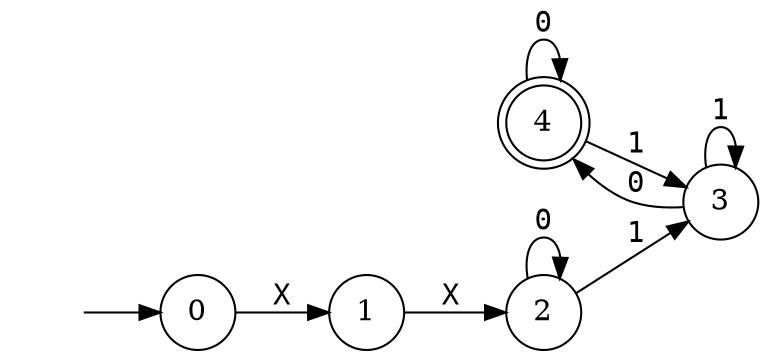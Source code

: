 digraph MONA_DFA {
 rankdir = LR;
 center = true;
 size = "7.5,10.5";
 edge [fontname = Courier];
 node [height = .5, width = .5];
 node [shape = doublecircle]; 4;
 node [shape = circle]; 0; 1; 2; 3;
 node [shape = box];
 init [shape = plaintext, label = ""];
 init -> 0;
 0 -> 1 [label="X"];
 1 -> 2 [label="X"];
 2 -> 2 [label="0"];
 2 -> 3 [label="1"];
 3 -> 3 [label="1"];
 3 -> 4 [label="0"];
 4 -> 3 [label="1"];
 4 -> 4 [label="0"];
}
